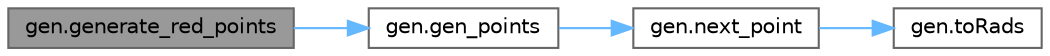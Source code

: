 digraph "gen.generate_red_points"
{
 // LATEX_PDF_SIZE
  bgcolor="transparent";
  edge [fontname=Helvetica,fontsize=10,labelfontname=Helvetica,labelfontsize=10];
  node [fontname=Helvetica,fontsize=10,shape=box,height=0.2,width=0.4];
  rankdir="LR";
  Node1 [id="Node000001",label="gen.generate_red_points",height=0.2,width=0.4,color="gray40", fillcolor="grey60", style="filled", fontcolor="black",tooltip=" "];
  Node1 -> Node2 [id="edge1_Node000001_Node000002",color="steelblue1",style="solid",tooltip=" "];
  Node2 [id="Node000002",label="gen.gen_points",height=0.2,width=0.4,color="grey40", fillcolor="white", style="filled",URL="$dc/d8e/namespacegen_abcd6c0f8a022a7f642eabd9c662e5ad9.html#abcd6c0f8a022a7f642eabd9c662e5ad9",tooltip=" "];
  Node2 -> Node3 [id="edge2_Node000002_Node000003",color="steelblue1",style="solid",tooltip=" "];
  Node3 [id="Node000003",label="gen.next_point",height=0.2,width=0.4,color="grey40", fillcolor="white", style="filled",URL="$dc/d8e/namespacegen_a4fc5b1da59ed64885db8585feea6794a.html#a4fc5b1da59ed64885db8585feea6794a",tooltip=" "];
  Node3 -> Node4 [id="edge3_Node000003_Node000004",color="steelblue1",style="solid",tooltip=" "];
  Node4 [id="Node000004",label="gen.toRads",height=0.2,width=0.4,color="grey40", fillcolor="white", style="filled",URL="$dc/d8e/namespacegen_abe8bcb9c211028969da2d65b3f1d42fd.html#abe8bcb9c211028969da2d65b3f1d42fd",tooltip=" "];
}
